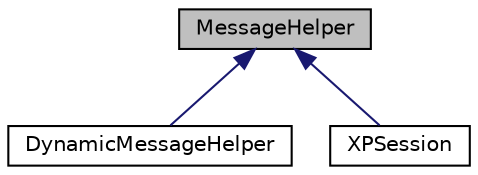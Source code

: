 digraph "MessageHelper"
{
  edge [fontname="Helvetica",fontsize="10",labelfontname="Helvetica",labelfontsize="10"];
  node [fontname="Helvetica",fontsize="10",shape=record];
  Node1 [label="MessageHelper",height=0.2,width=0.4,color="black", fillcolor="grey75", style="filled" fontcolor="black"];
  Node1 -> Node2 [dir="back",color="midnightblue",fontsize="10",style="solid",fontname="Helvetica"];
  Node2 [label="DynamicMessageHelper",height=0.2,width=0.4,color="black", fillcolor="white", style="filled",URL="$classRNReplicaNet_1_1DynamicMessageHelper.html"];
  Node1 -> Node3 [dir="back",color="midnightblue",fontsize="10",style="solid",fontname="Helvetica"];
  Node3 [label="XPSession",height=0.2,width=0.4,color="black", fillcolor="white", style="filled",URL="$classRNReplicaNet_1_1XPSession.html"];
}
